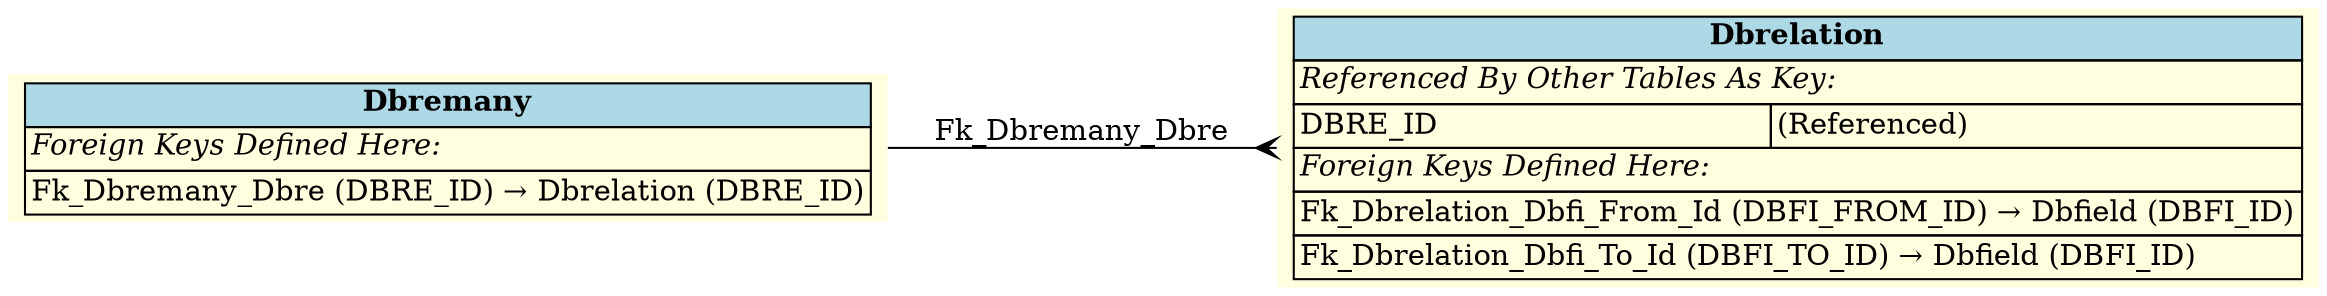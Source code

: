 digraph ERD {
  rankdir=LR;
  node [shape=plaintext, style=filled, fillcolor=lightyellow];
  edge [arrowhead=crow, arrowtail=none, dir=both, labelfontsize=10];

  "Dbremany" [
    label=<
    <TABLE BORDER="0" CELLBORDER="1" CELLSPACING="0" BGCOLOR="lightyellow">
      <TR><TD COLSPAN="2" BGCOLOR="lightblue"><B>Dbremany</B></TD></TR>
      <TR><TD COLSPAN="2" ALIGN="LEFT"><I>Foreign Keys Defined Here:</I></TD></TR>
      <TR><TD ALIGN="LEFT" COLSPAN="2">Fk_Dbremany_Dbre (DBRE_ID) &rarr; Dbrelation (DBRE_ID)</TD></TR>
    </TABLE>
    >
  ];

  "Dbrelation" [
    label=<
    <TABLE BORDER="0" CELLBORDER="1" CELLSPACING="0" BGCOLOR="lightyellow">
      <TR><TD COLSPAN="2" BGCOLOR="lightblue"><B>Dbrelation</B></TD></TR>
      <TR><TD COLSPAN="2" ALIGN="LEFT"><I>Referenced By Other Tables As Key:</I></TD></TR>
      <TR><TD ALIGN="LEFT">DBRE_ID</TD><TD ALIGN="LEFT">(Referenced)</TD></TR>
      <TR><TD COLSPAN="2" ALIGN="LEFT"><I>Foreign Keys Defined Here:</I></TD></TR>
      <TR><TD ALIGN="LEFT" COLSPAN="2">Fk_Dbrelation_Dbfi_From_Id (DBFI_FROM_ID) &rarr; Dbfield (DBFI_ID)</TD></TR>
      <TR><TD ALIGN="LEFT" COLSPAN="2">Fk_Dbrelation_Dbfi_To_Id (DBFI_TO_ID) &rarr; Dbfield (DBFI_ID)</TD></TR>
    </TABLE>
    >
  ];

  "Dbremany" -> "Dbrelation" [label=" Fk_Dbremany_Dbre "];
}
